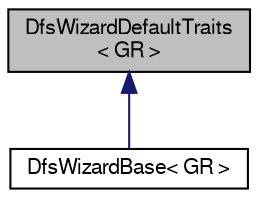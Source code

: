 digraph "DfsWizardDefaultTraits&lt; GR &gt;"
{
 // LATEX_PDF_SIZE
  edge [fontname="FreeSans",fontsize="10",labelfontname="FreeSans",labelfontsize="10"];
  node [fontname="FreeSans",fontsize="10",shape=record];
  Node0 [label="DfsWizardDefaultTraits\l\< GR \>",height=0.2,width=0.4,color="black", fillcolor="grey75", style="filled", fontcolor="black",tooltip="Default traits class of dfs() function."];
  Node0 -> Node1 [dir="back",color="midnightblue",fontsize="10",style="solid",fontname="FreeSans"];
  Node1 [label="DfsWizardBase\< GR \>",height=0.2,width=0.4,color="black", fillcolor="white", style="filled",URL="$a01985.html",tooltip="Default traits class used by DfsWizard."];
}
